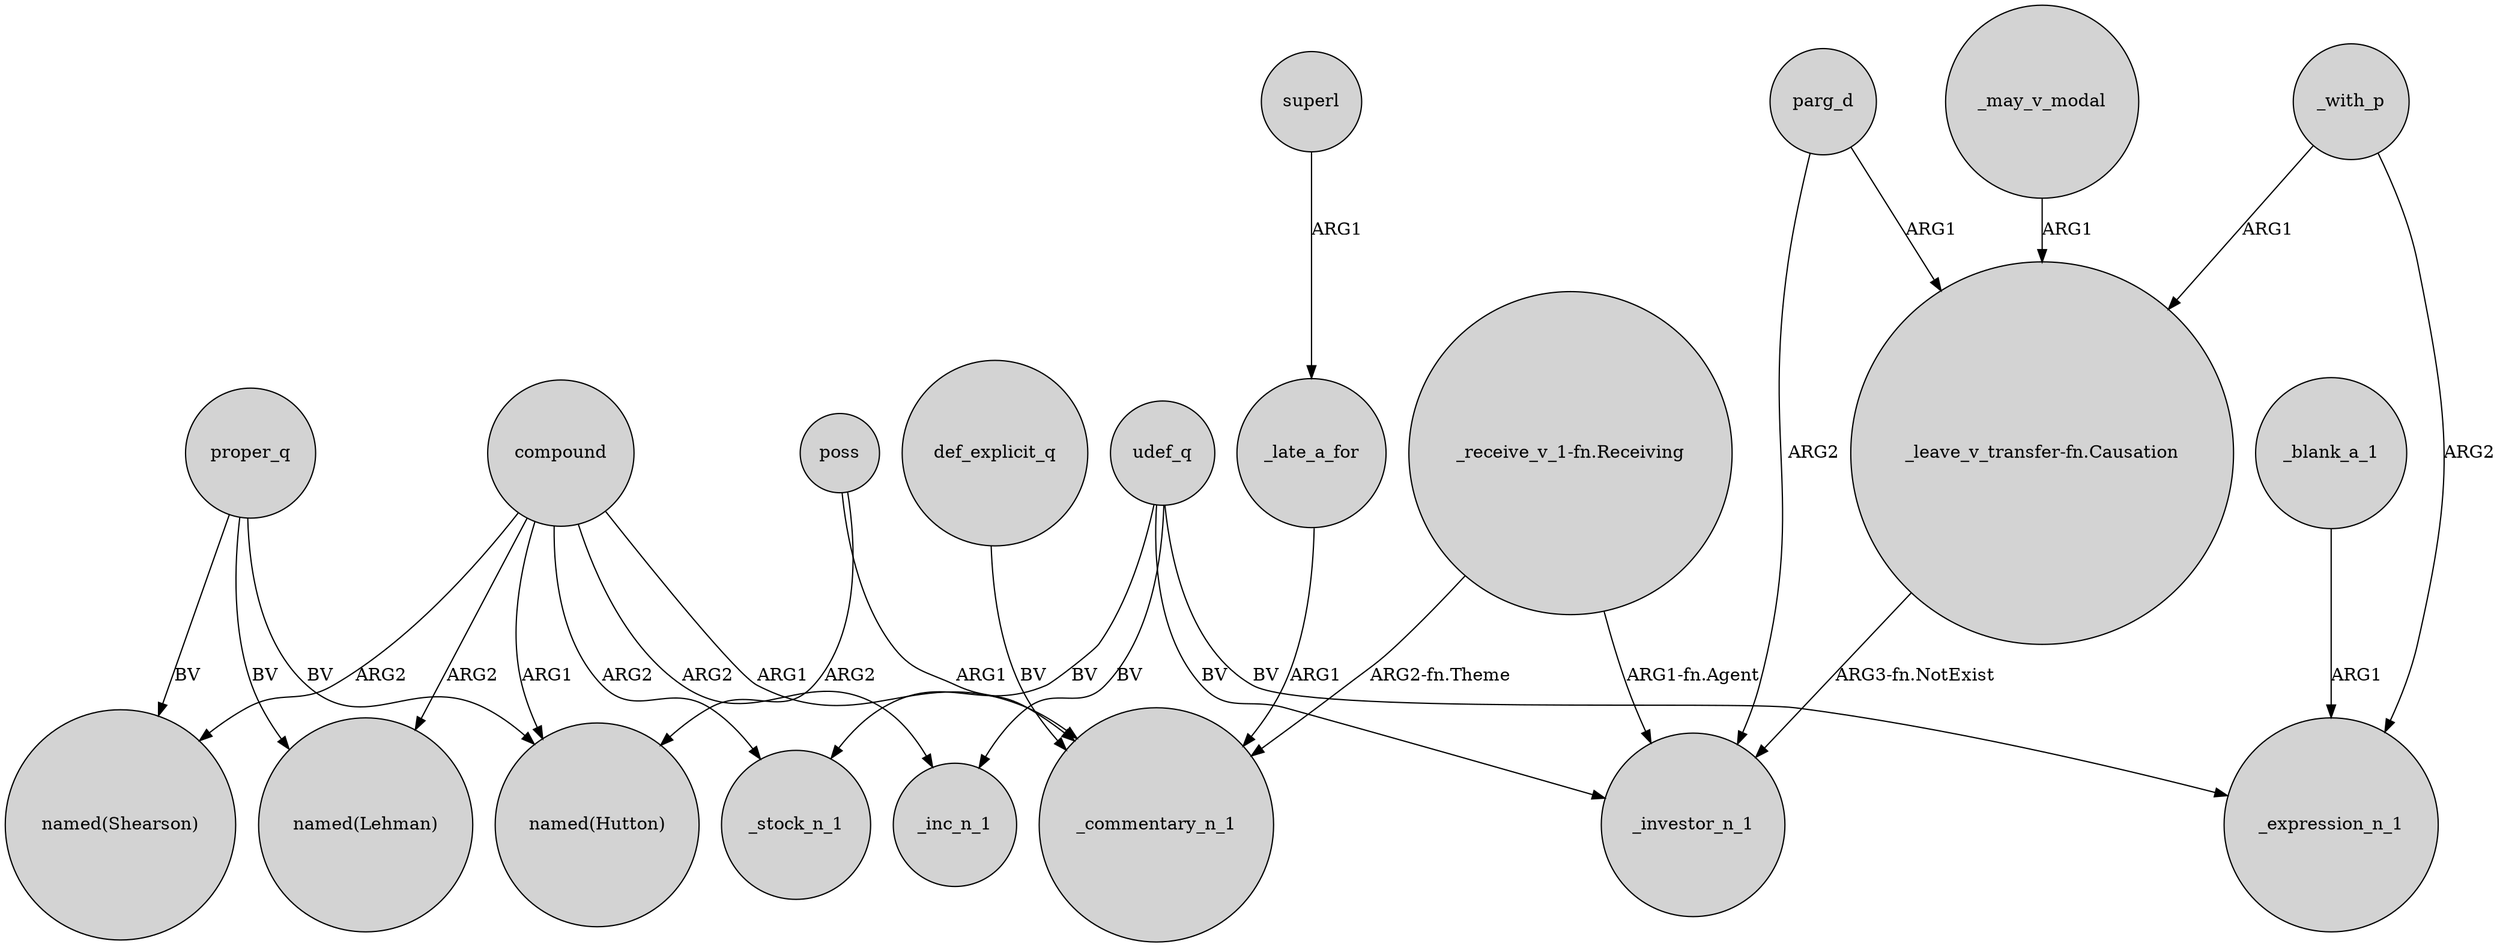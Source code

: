 digraph {
	node [shape=circle style=filled]
	udef_q -> _inc_n_1 [label=BV]
	proper_q -> "named(Shearson)" [label=BV]
	parg_d -> _investor_n_1 [label=ARG2]
	udef_q -> _investor_n_1 [label=BV]
	_with_p -> _expression_n_1 [label=ARG2]
	superl -> _late_a_for [label=ARG1]
	_late_a_for -> _commentary_n_1 [label=ARG1]
	"_receive_v_1-fn.Receiving" -> _commentary_n_1 [label="ARG2-fn.Theme"]
	"_leave_v_transfer-fn.Causation" -> _investor_n_1 [label="ARG3-fn.NotExist"]
	proper_q -> "named(Lehman)" [label=BV]
	proper_q -> "named(Hutton)" [label=BV]
	compound -> _commentary_n_1 [label=ARG1]
	def_explicit_q -> _commentary_n_1 [label=BV]
	compound -> _stock_n_1 [label=ARG2]
	_may_v_modal -> "_leave_v_transfer-fn.Causation" [label=ARG1]
	udef_q -> _stock_n_1 [label=BV]
	poss -> "named(Hutton)" [label=ARG2]
	"_receive_v_1-fn.Receiving" -> _investor_n_1 [label="ARG1-fn.Agent"]
	poss -> _commentary_n_1 [label=ARG1]
	_blank_a_1 -> _expression_n_1 [label=ARG1]
	udef_q -> _expression_n_1 [label=BV]
	parg_d -> "_leave_v_transfer-fn.Causation" [label=ARG1]
	compound -> "named(Shearson)" [label=ARG2]
	compound -> "named(Lehman)" [label=ARG2]
	compound -> _inc_n_1 [label=ARG2]
	compound -> "named(Hutton)" [label=ARG1]
	_with_p -> "_leave_v_transfer-fn.Causation" [label=ARG1]
}
